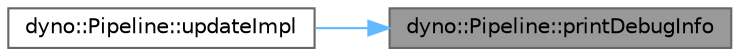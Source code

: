 digraph "dyno::Pipeline::printDebugInfo"
{
 // LATEX_PDF_SIZE
  bgcolor="transparent";
  edge [fontname=Helvetica,fontsize=10,labelfontname=Helvetica,labelfontsize=10];
  node [fontname=Helvetica,fontsize=10,shape=box,height=0.2,width=0.4];
  rankdir="RL";
  Node1 [id="Node000001",label="dyno::Pipeline::printDebugInfo",height=0.2,width=0.4,color="gray40", fillcolor="grey60", style="filled", fontcolor="black",tooltip=" "];
  Node1 -> Node2 [id="edge1_Node000001_Node000002",dir="back",color="steelblue1",style="solid",tooltip=" "];
  Node2 [id="Node000002",label="dyno::Pipeline::updateImpl",height=0.2,width=0.4,color="grey40", fillcolor="white", style="filled",URL="$classdyno_1_1_pipeline.html#a8ddcac4188029556bcc93f9b3b673c50",tooltip=" "];
}
